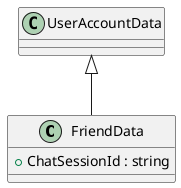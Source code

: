@startuml
class FriendData {
    + ChatSessionId : string
}
UserAccountData <|-- FriendData
@enduml
